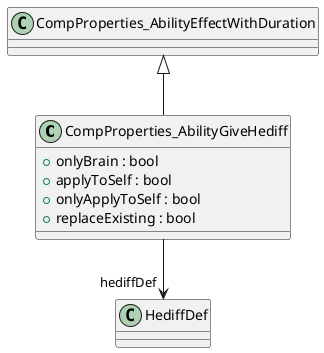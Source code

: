 @startuml
class CompProperties_AbilityGiveHediff {
    + onlyBrain : bool
    + applyToSelf : bool
    + onlyApplyToSelf : bool
    + replaceExisting : bool
}
CompProperties_AbilityEffectWithDuration <|-- CompProperties_AbilityGiveHediff
CompProperties_AbilityGiveHediff --> "hediffDef" HediffDef
@enduml
